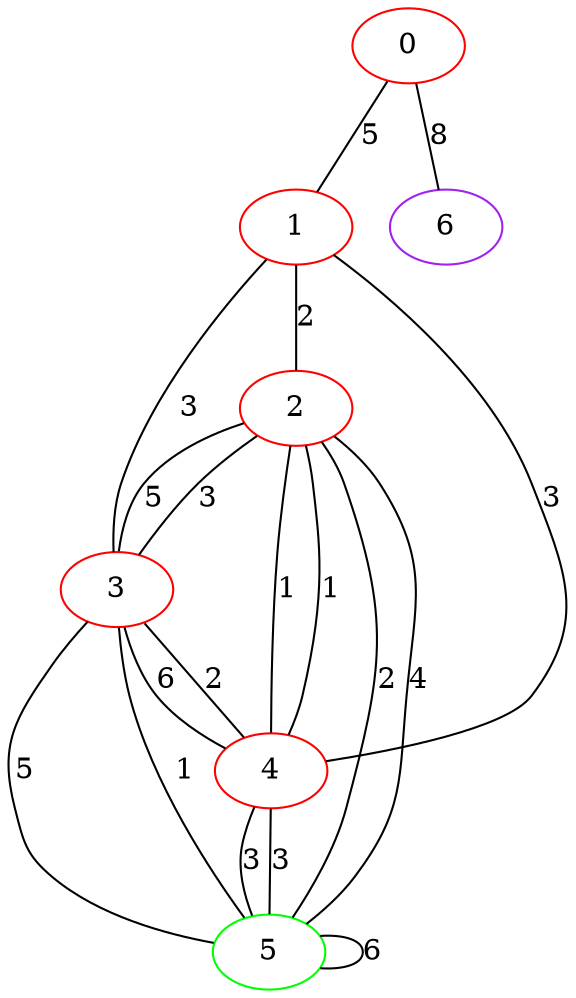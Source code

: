 graph "" {
0 [color=red, weight=1];
1 [color=red, weight=1];
2 [color=red, weight=1];
3 [color=red, weight=1];
4 [color=red, weight=1];
5 [color=green, weight=2];
6 [color=purple, weight=4];
0 -- 1  [key=0, label=5];
0 -- 6  [key=0, label=8];
1 -- 2  [key=0, label=2];
1 -- 3  [key=0, label=3];
1 -- 4  [key=0, label=3];
2 -- 3  [key=0, label=3];
2 -- 3  [key=1, label=5];
2 -- 4  [key=0, label=1];
2 -- 4  [key=1, label=1];
2 -- 5  [key=0, label=2];
2 -- 5  [key=1, label=4];
3 -- 4  [key=0, label=2];
3 -- 4  [key=1, label=6];
3 -- 5  [key=0, label=5];
3 -- 5  [key=1, label=1];
4 -- 5  [key=0, label=3];
4 -- 5  [key=1, label=3];
5 -- 5  [key=0, label=6];
}
